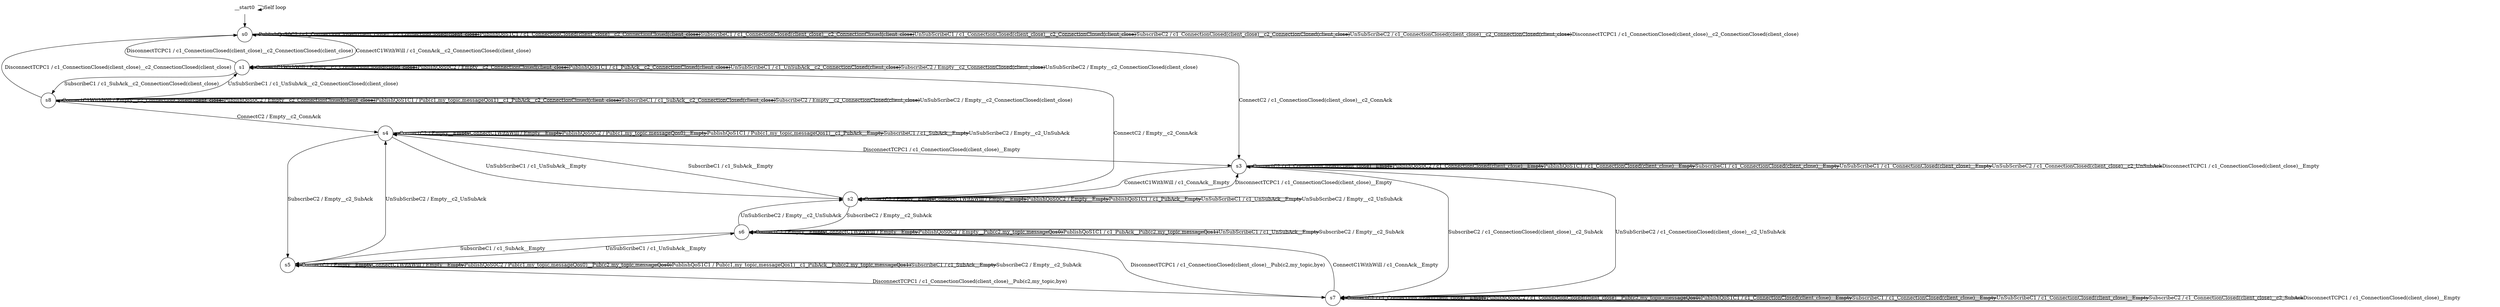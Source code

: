 digraph g {
	graph [name=g];
	__start0	[shape=none];
	__start0 -> __start0	[key=0,
		label="Self loop"];
	s0	[label=s0,
		shape=circle];
	__start0 -> s0	[key=0];
	s0 -> s0	[key=0,
		label="PublishQoS0C2 / c1_ConnectionClosed(client_close)__c2_ConnectionClosed(client_close)"];
	s0 -> s0	[key=1,
		label="PublishQoS1C1 / c1_ConnectionClosed(client_close)__c2_ConnectionClosed(client_close)"];
	s0 -> s0	[key=2,
		label="SubscribeC1 / c1_ConnectionClosed(client_close)__c2_ConnectionClosed(client_close)"];
	s0 -> s0	[key=3,
		label="UnSubScribeC1 / c1_ConnectionClosed(client_close)__c2_ConnectionClosed(client_close)"];
	s0 -> s0	[key=4,
		label="SubscribeC2 / c1_ConnectionClosed(client_close)__c2_ConnectionClosed(client_close)"];
	s0 -> s0	[key=5,
		label="UnSubScribeC2 / c1_ConnectionClosed(client_close)__c2_ConnectionClosed(client_close)"];
	s0 -> s0	[key=6,
		label="DisconnectTCPC1 / c1_ConnectionClosed(client_close)__c2_ConnectionClosed(client_close)"];
	s1	[label=s1,
		shape=circle];
	s0 -> s1	[key=0,
		label="ConnectC1WithWill / c1_ConnAck__c2_ConnectionClosed(client_close)"];
	s3	[label=s3,
		shape=circle];
	s0 -> s3	[key=0,
		label="ConnectC2 / c1_ConnectionClosed(client_close)__c2_ConnAck"];
	s1 -> s0	[key=0,
		label="DisconnectTCPC1 / c1_ConnectionClosed(client_close)__c2_ConnectionClosed(client_close)"];
	s1 -> s1	[key=0,
		label="ConnectC1WithWill / Empty__c2_ConnectionClosed(client_close)"];
	s1 -> s1	[key=1,
		label="PublishQoS0C2 / Empty__c2_ConnectionClosed(client_close)"];
	s1 -> s1	[key=2,
		label="PublishQoS1C1 / c1_PubAck__c2_ConnectionClosed(client_close)"];
	s1 -> s1	[key=3,
		label="UnSubScribeC1 / c1_UnSubAck__c2_ConnectionClosed(client_close)"];
	s1 -> s1	[key=4,
		label="SubscribeC2 / Empty__c2_ConnectionClosed(client_close)"];
	s1 -> s1	[key=5,
		label="UnSubScribeC2 / Empty__c2_ConnectionClosed(client_close)"];
	s2	[label=s2,
		shape=circle];
	s1 -> s2	[key=0,
		label="ConnectC2 / Empty__c2_ConnAck"];
	s8	[label=s8,
		shape=circle];
	s1 -> s8	[key=0,
		label="SubscribeC1 / c1_SubAck__c2_ConnectionClosed(client_close)"];
	s2 -> s2	[key=0,
		label="ConnectC2 / Empty__Empty"];
	s2 -> s2	[key=1,
		label="ConnectC1WithWill / Empty__Empty"];
	s2 -> s2	[key=2,
		label="PublishQoS0C2 / Empty__Empty"];
	s2 -> s2	[key=3,
		label="PublishQoS1C1 / c1_PubAck__Empty"];
	s2 -> s2	[key=4,
		label="UnSubScribeC1 / c1_UnSubAck__Empty"];
	s2 -> s2	[key=5,
		label="UnSubScribeC2 / Empty__c2_UnSubAck"];
	s2 -> s3	[key=0,
		label="DisconnectTCPC1 / c1_ConnectionClosed(client_close)__Empty"];
	s4	[label=s4,
		shape=circle];
	s2 -> s4	[key=0,
		label="SubscribeC1 / c1_SubAck__Empty"];
	s6	[label=s6,
		shape=circle];
	s2 -> s6	[key=0,
		label="SubscribeC2 / Empty__c2_SubAck"];
	s3 -> s2	[key=0,
		label="ConnectC1WithWill / c1_ConnAck__Empty"];
	s3 -> s3	[key=0,
		label="ConnectC2 / c1_ConnectionClosed(client_close)__Empty"];
	s3 -> s3	[key=1,
		label="PublishQoS0C2 / c1_ConnectionClosed(client_close)__Empty"];
	s3 -> s3	[key=2,
		label="PublishQoS1C1 / c1_ConnectionClosed(client_close)__Empty"];
	s3 -> s3	[key=3,
		label="SubscribeC1 / c1_ConnectionClosed(client_close)__Empty"];
	s3 -> s3	[key=4,
		label="UnSubScribeC1 / c1_ConnectionClosed(client_close)__Empty"];
	s3 -> s3	[key=5,
		label="UnSubScribeC2 / c1_ConnectionClosed(client_close)__c2_UnSubAck"];
	s3 -> s3	[key=6,
		label="DisconnectTCPC1 / c1_ConnectionClosed(client_close)__Empty"];
	s7	[label=s7,
		shape=circle];
	s3 -> s7	[key=0,
		label="SubscribeC2 / c1_ConnectionClosed(client_close)__c2_SubAck"];
	s4 -> s2	[key=0,
		label="UnSubScribeC1 / c1_UnSubAck__Empty"];
	s4 -> s3	[key=0,
		label="DisconnectTCPC1 / c1_ConnectionClosed(client_close)__Empty"];
	s4 -> s4	[key=0,
		label="ConnectC2 / Empty__Empty"];
	s4 -> s4	[key=1,
		label="ConnectC1WithWill / Empty__Empty"];
	s4 -> s4	[key=2,
		label="PublishQoS0C2 / Pub(c1,my_topic,messageQos0)__Empty"];
	s4 -> s4	[key=3,
		label="PublishQoS1C1 / Pub(c1,my_topic,messageQos1)__c1_PubAck__Empty"];
	s4 -> s4	[key=4,
		label="SubscribeC1 / c1_SubAck__Empty"];
	s4 -> s4	[key=5,
		label="UnSubScribeC2 / Empty__c2_UnSubAck"];
	s5	[label=s5,
		shape=circle];
	s4 -> s5	[key=0,
		label="SubscribeC2 / Empty__c2_SubAck"];
	s5 -> s4	[key=0,
		label="UnSubScribeC2 / Empty__c2_UnSubAck"];
	s5 -> s5	[key=0,
		label="ConnectC2 / Empty__Empty"];
	s5 -> s5	[key=1,
		label="ConnectC1WithWill / Empty__Empty"];
	s5 -> s5	[key=2,
		label="PublishQoS0C2 / Pub(c1,my_topic,messageQos0)__Pub(c2,my_topic,messageQos0)"];
	s5 -> s5	[key=3,
		label="PublishQoS1C1 / Pub(c1,my_topic,messageQos1)__c1_PubAck__Pub(c2,my_topic,messageQos1)"];
	s5 -> s5	[key=4,
		label="SubscribeC1 / c1_SubAck__Empty"];
	s5 -> s5	[key=5,
		label="SubscribeC2 / Empty__c2_SubAck"];
	s5 -> s6	[key=0,
		label="UnSubScribeC1 / c1_UnSubAck__Empty"];
	s5 -> s7	[key=0,
		label="DisconnectTCPC1 / c1_ConnectionClosed(client_close)__Pub(c2,my_topic,bye)"];
	s6 -> s2	[key=0,
		label="UnSubScribeC2 / Empty__c2_UnSubAck"];
	s6 -> s5	[key=0,
		label="SubscribeC1 / c1_SubAck__Empty"];
	s6 -> s6	[key=0,
		label="ConnectC2 / Empty__Empty"];
	s6 -> s6	[key=1,
		label="ConnectC1WithWill / Empty__Empty"];
	s6 -> s6	[key=2,
		label="PublishQoS0C2 / Empty__Pub(c2,my_topic,messageQos0)"];
	s6 -> s6	[key=3,
		label="PublishQoS1C1 / c1_PubAck__Pub(c2,my_topic,messageQos1)"];
	s6 -> s6	[key=4,
		label="UnSubScribeC1 / c1_UnSubAck__Empty"];
	s6 -> s6	[key=5,
		label="SubscribeC2 / Empty__c2_SubAck"];
	s6 -> s7	[key=0,
		label="DisconnectTCPC1 / c1_ConnectionClosed(client_close)__Pub(c2,my_topic,bye)"];
	s7 -> s3	[key=0,
		label="UnSubScribeC2 / c1_ConnectionClosed(client_close)__c2_UnSubAck"];
	s7 -> s6	[key=0,
		label="ConnectC1WithWill / c1_ConnAck__Empty"];
	s7 -> s7	[key=0,
		label="ConnectC2 / c1_ConnectionClosed(client_close)__Empty"];
	s7 -> s7	[key=1,
		label="PublishQoS0C2 / c1_ConnectionClosed(client_close)__Pub(c2,my_topic,messageQos0)"];
	s7 -> s7	[key=2,
		label="PublishQoS1C1 / c1_ConnectionClosed(client_close)__Empty"];
	s7 -> s7	[key=3,
		label="SubscribeC1 / c1_ConnectionClosed(client_close)__Empty"];
	s7 -> s7	[key=4,
		label="UnSubScribeC1 / c1_ConnectionClosed(client_close)__Empty"];
	s7 -> s7	[key=5,
		label="SubscribeC2 / c1_ConnectionClosed(client_close)__c2_SubAck"];
	s7 -> s7	[key=6,
		label="DisconnectTCPC1 / c1_ConnectionClosed(client_close)__Empty"];
	s8 -> s0	[key=0,
		label="DisconnectTCPC1 / c1_ConnectionClosed(client_close)__c2_ConnectionClosed(client_close)"];
	s8 -> s1	[key=0,
		label="UnSubScribeC1 / c1_UnSubAck__c2_ConnectionClosed(client_close)"];
	s8 -> s4	[key=0,
		label="ConnectC2 / Empty__c2_ConnAck"];
	s8 -> s8	[key=0,
		label="ConnectC1WithWill / Empty__c2_ConnectionClosed(client_close)"];
	s8 -> s8	[key=1,
		label="PublishQoS0C2 / Empty__c2_ConnectionClosed(client_close)"];
	s8 -> s8	[key=2,
		label="PublishQoS1C1 / Pub(c1,my_topic,messageQos1)__c1_PubAck__c2_ConnectionClosed(client_close)"];
	s8 -> s8	[key=3,
		label="SubscribeC1 / c1_SubAck__c2_ConnectionClosed(client_close)"];
	s8 -> s8	[key=4,
		label="SubscribeC2 / Empty__c2_ConnectionClosed(client_close)"];
	s8 -> s8	[key=5,
		label="UnSubScribeC2 / Empty__c2_ConnectionClosed(client_close)"];
}
